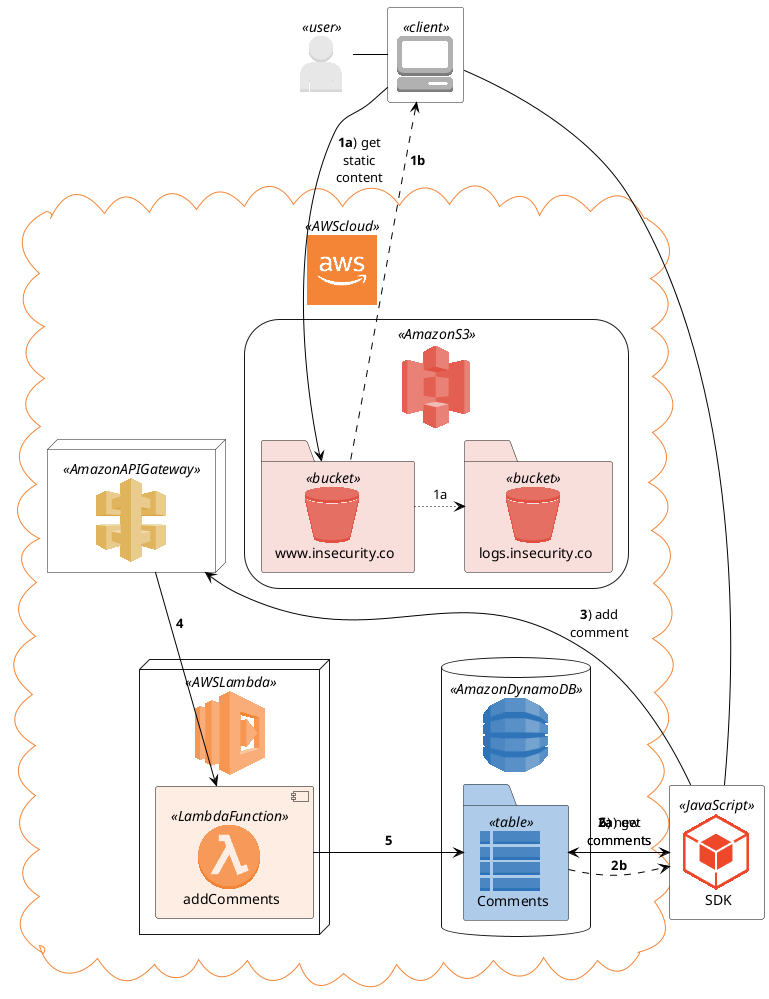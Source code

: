 @startuml


!includeurl <aws/common.puml>
!includeurl <aws/ApplicationServices/AmazonAPIGateway/AmazonAPIGateway.puml>
!includeurl <aws/Compute/AWSLambda/AWSLambda.puml>
!includeurl <aws/Compute/AWSLambda/LambdaFunction/LambdaFunction.puml>
!includeurl <aws/Database/AmazonDynamoDB/AmazonDynamoDB.puml>
!includeurl <aws/Database/AmazonDynamoDB/table/table.puml>
!includeurl <aws/General/AWScloud/AWScloud.puml>
!includeurl <aws/General/client/client.puml>
!includeurl <aws/General/user/user.puml>
!includeurl <aws/SDKs/JavaScript/JavaScript.puml>
!includeurl <aws/Storage/AmazonS3/AmazonS3.puml>
!includeurl <aws/Storage/AmazonS3/bucket/bucket.puml>

skinparam componentArrowColor Black
skinparam componentBackgroundColor White
skinparam nodeBackgroundColor White
skinparam agentBackgroundColor White
skinparam artifactBackgroundColor White


USER(user)
CLIENT(browser)
JAVASCRIPT(js,SDK)

AWSCLOUD(aws) {

    AMAZONS3(s3) {
        BUCKET(site,www.insecurity.co)
        BUCKET(logs,logs.insecurity.co)
    }

    AMAZONAPIGATEWAY(api)

    AWSLAMBDA(lambda) {
        LAMBDAFUNCTION(addComments,addComments)
    }

    AMAZONDYNAMODB(dynamo) {
        TABLE(comments,Comments)
    }
}

user - browser

browser -d-> site :**1a**) get\nstatic\ncontent
site ~> logs :1a
site .u.> browser :**1b**
browser - js
js -r-> comments :**2a**) get\ncomments
comments ..> js :**2b**

js -r-> api :**3**) add\ncomment

api -d-> addComments :**4**

addComments -> comments :**5**

comments ..> js :**6**) new\ncomments
@enduml